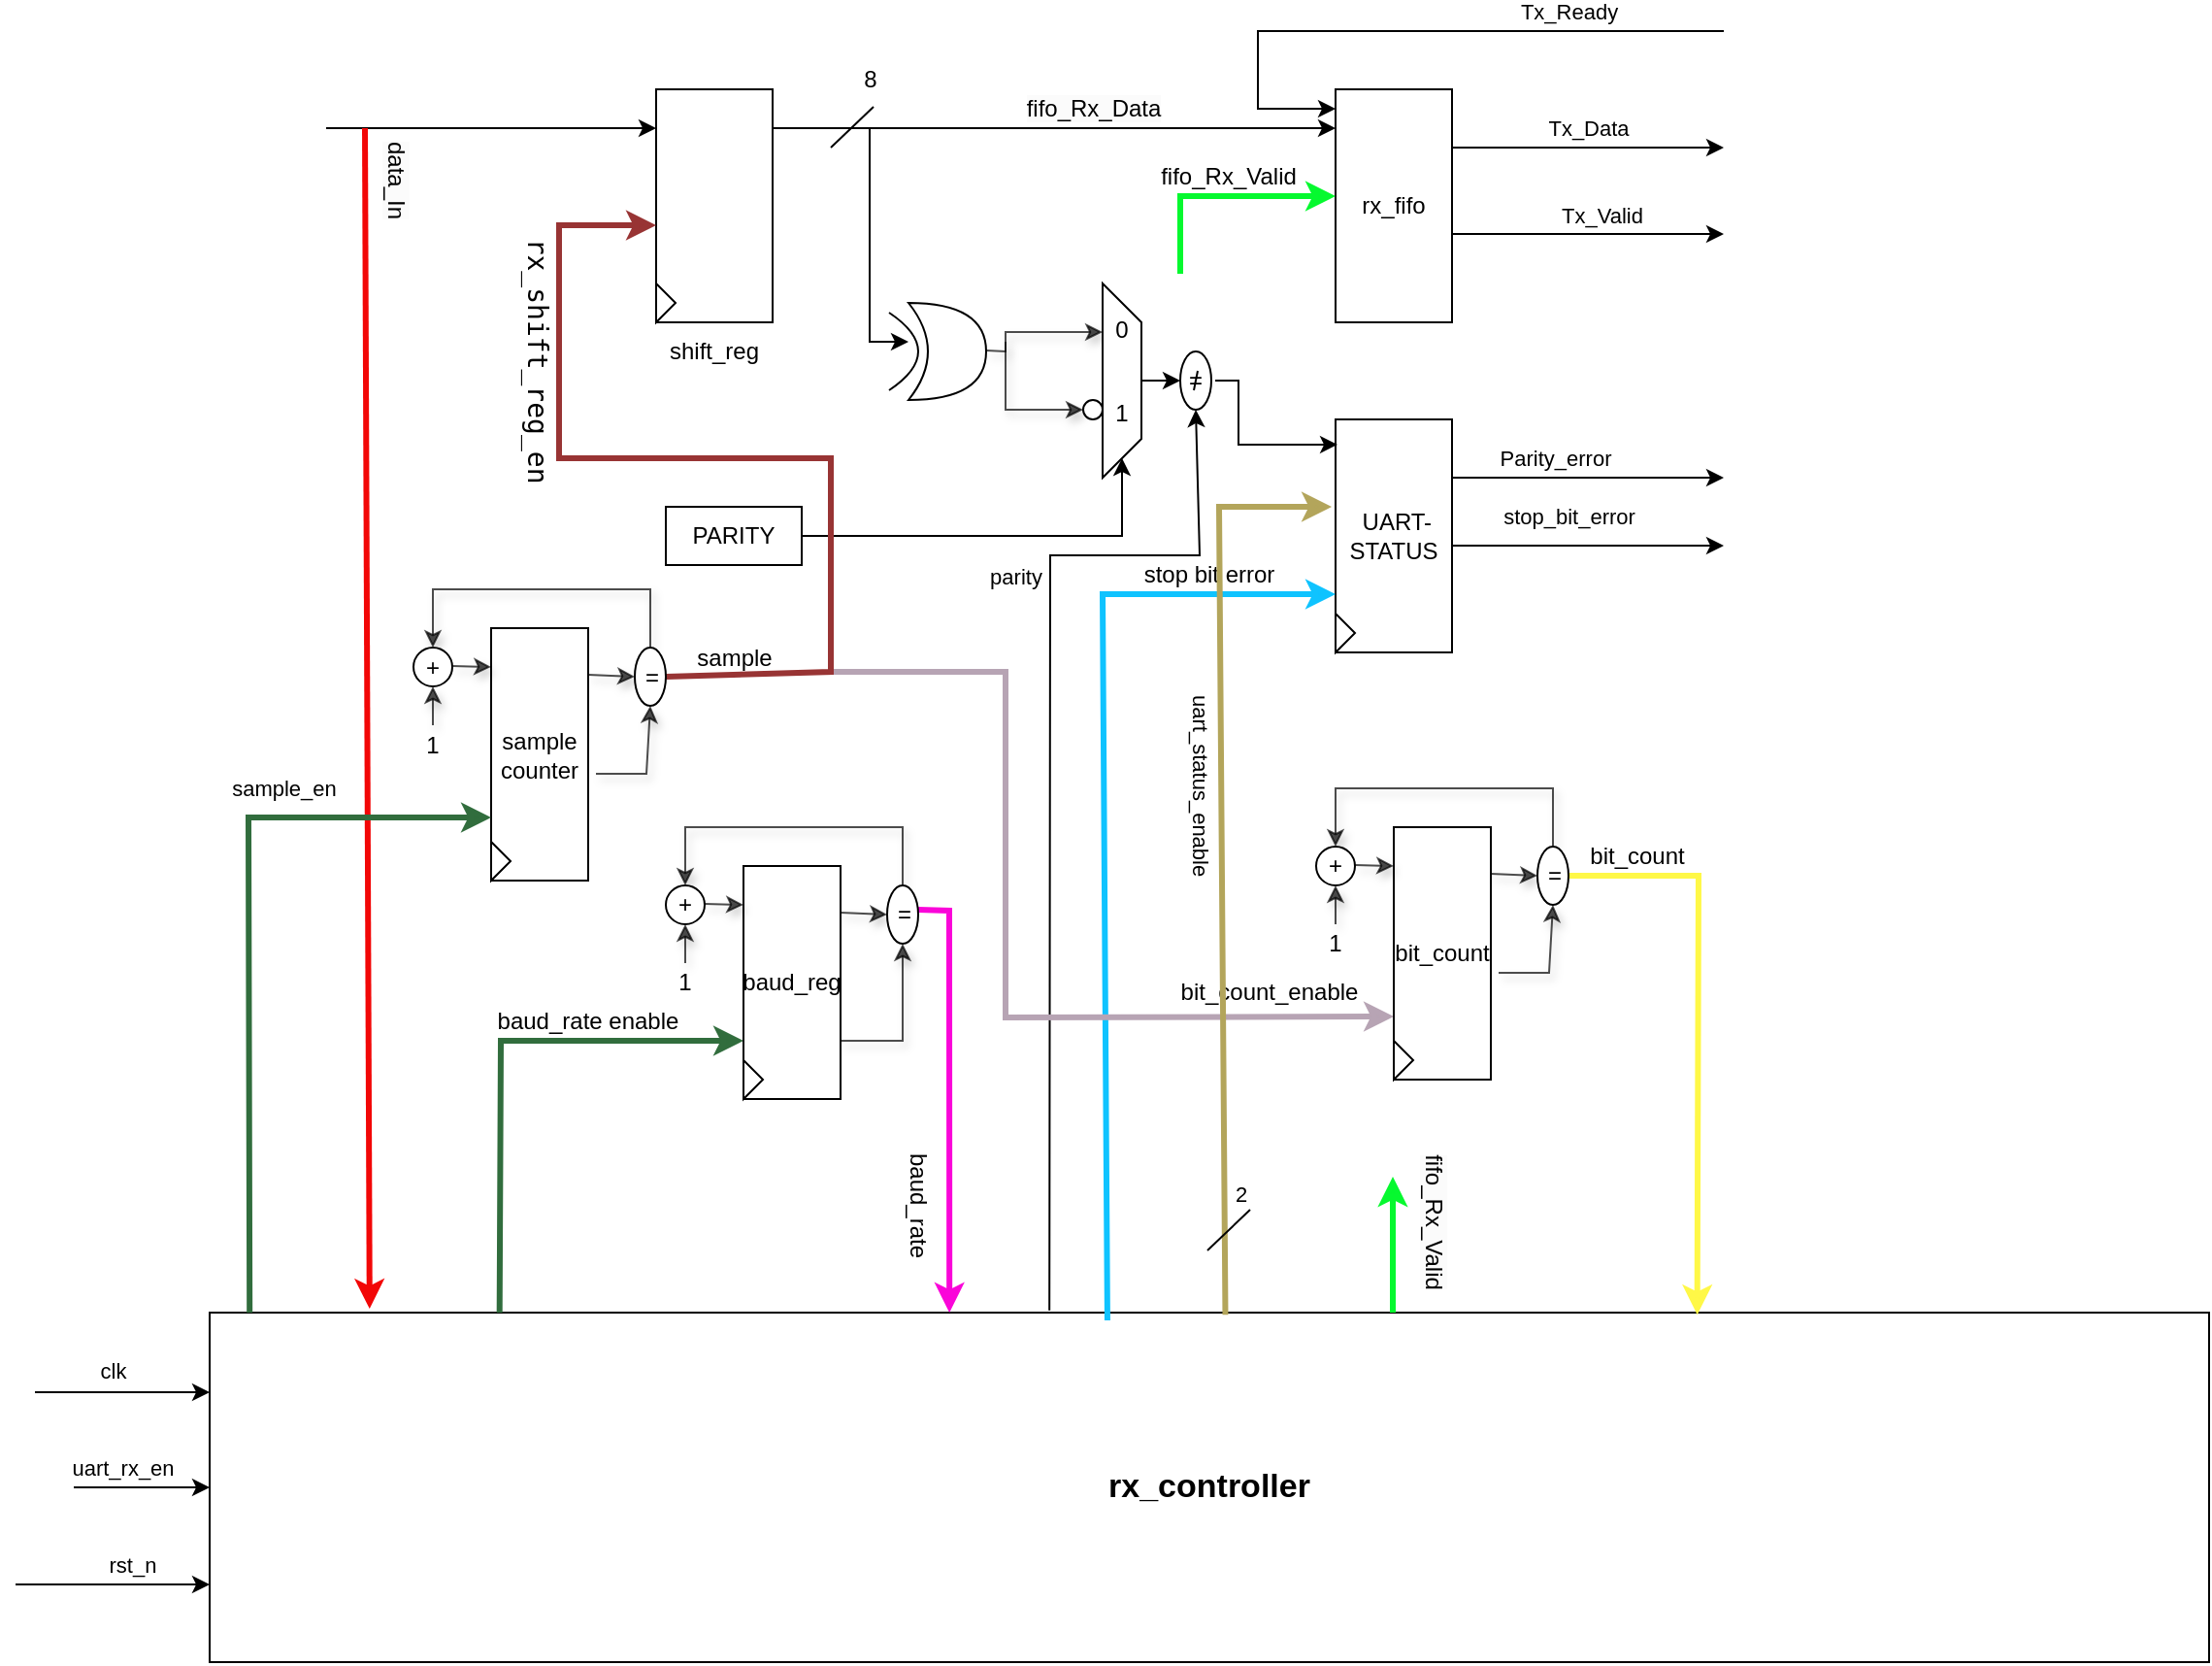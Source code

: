 <mxfile version="26.0.16" pages="2">
  <diagram name="Page-1" id="i-Jr3PjUj6tLASvhH4dH">
    <mxGraphModel dx="1720" dy="524" grid="1" gridSize="10" guides="1" tooltips="1" connect="1" arrows="1" fold="1" page="1" pageScale="1" pageWidth="850" pageHeight="1100" math="0" shadow="0">
      <root>
        <mxCell id="0" />
        <mxCell id="1" parent="0" />
        <mxCell id="fUXaf3c8tL8dAXFwkJp--23" value="" style="endArrow=none;html=1;rounded=0;entryX=0.567;entryY=0.967;entryDx=0;entryDy=0;entryPerimeter=0;" parent="1" target="fUXaf3c8tL8dAXFwkJp--24" edge="1">
          <mxGeometry width="50" height="50" relative="1" as="geometry">
            <mxPoint x="380" y="160" as="sourcePoint" />
            <mxPoint x="410" y="130" as="targetPoint" />
          </mxGeometry>
        </mxCell>
        <mxCell id="fUXaf3c8tL8dAXFwkJp--24" value="8" style="text;html=1;align=center;verticalAlign=middle;resizable=0;points=[];autosize=1;strokeColor=none;fillColor=none;container=0;" parent="1" vertex="1">
          <mxGeometry x="385" y="110" width="30" height="30" as="geometry" />
        </mxCell>
        <UserObject label="&lt;b&gt;&lt;font style=&quot;font-size: 17px;&quot;&gt;rx_controller&lt;/font&gt;&lt;/b&gt;" link="data:page/id,hqcacZaWT376cXRWCEjd" id="fUXaf3c8tL8dAXFwkJp--25">
          <mxCell style="rounded=0;whiteSpace=wrap;html=1;container=0;" parent="1" vertex="1">
            <mxGeometry x="60" y="760" width="1030" height="180" as="geometry" />
          </mxCell>
        </UserObject>
        <mxCell id="Ki-iK-O01lwPalJUnk5m-1" value="" style="rounded=0;whiteSpace=wrap;html=1;direction=south;container=0;" parent="1" vertex="1">
          <mxGeometry x="640" y="300" width="60" height="120" as="geometry" />
        </mxCell>
        <mxCell id="Ki-iK-O01lwPalJUnk5m-2" value=" UART-STATUS" style="text;align=center;verticalAlign=middle;rounded=0;whiteSpace=wrap;container=0;" parent="1" vertex="1">
          <mxGeometry x="640" y="345" width="60" height="30" as="geometry" />
        </mxCell>
        <mxCell id="Ki-iK-O01lwPalJUnk5m-5" value="" style="triangle;whiteSpace=wrap;html=1;container=0;" parent="1" vertex="1">
          <mxGeometry x="640" y="400" width="10" height="20" as="geometry" />
        </mxCell>
        <mxCell id="Ki-iK-O01lwPalJUnk5m-15" value="" style="endArrow=classic;html=1;rounded=0;strokeColor=light-dark(#fa05d9, #ededed);strokeWidth=3;entryX=0.37;entryY=0;entryDx=0;entryDy=0;entryPerimeter=0;exitX=1;exitY=0.25;exitDx=0;exitDy=0;" parent="1" source="fUXaf3c8tL8dAXFwkJp--37" target="fUXaf3c8tL8dAXFwkJp--25" edge="1">
          <mxGeometry width="50" height="50" relative="1" as="geometry">
            <mxPoint x="440" y="550" as="sourcePoint" />
            <mxPoint x="440" y="620" as="targetPoint" />
            <Array as="points">
              <mxPoint x="441" y="553" />
            </Array>
          </mxGeometry>
        </mxCell>
        <mxCell id="Ki-iK-O01lwPalJUnk5m-19" value="baud_rate" style="text;html=1;align=center;verticalAlign=middle;whiteSpace=wrap;rounded=0;rotation=90;container=0;" parent="1" vertex="1">
          <mxGeometry x="395" y="690" width="60" height="30" as="geometry" />
        </mxCell>
        <mxCell id="Ki-iK-O01lwPalJUnk5m-55" value="" style="endArrow=classic;html=1;rounded=0;" parent="1" edge="1">
          <mxGeometry width="50" height="50" relative="1" as="geometry">
            <mxPoint x="400" y="150" as="sourcePoint" />
            <mxPoint x="420" y="260" as="targetPoint" />
            <Array as="points">
              <mxPoint x="400" y="260" />
            </Array>
          </mxGeometry>
        </mxCell>
        <mxCell id="Ki-iK-O01lwPalJUnk5m-56" value="" style="endArrow=classic;html=1;rounded=0;" parent="1" edge="1">
          <mxGeometry width="50" height="50" relative="1" as="geometry">
            <mxPoint x="360" y="360" as="sourcePoint" />
            <mxPoint x="530" y="320" as="targetPoint" />
            <Array as="points">
              <mxPoint x="530" y="360" />
            </Array>
          </mxGeometry>
        </mxCell>
        <mxCell id="bs1XhUfaUdJF7QMj1rCU-5" value="parity" style="edgeLabel;html=1;align=center;verticalAlign=middle;resizable=0;points=[];container=0;" parent="Ki-iK-O01lwPalJUnk5m-56" vertex="1" connectable="0">
          <mxGeometry x="-0.699" relative="1" as="geometry">
            <mxPoint x="-62" as="offset" />
          </mxGeometry>
        </mxCell>
        <mxCell id="Ki-iK-O01lwPalJUnk5m-57" value="" style="ellipse;whiteSpace=wrap;html=1;container=0;" parent="1" vertex="1">
          <mxGeometry x="560" y="265" width="16" height="30" as="geometry" />
        </mxCell>
        <mxCell id="Ki-iK-O01lwPalJUnk5m-60" value="" style="edgeStyle=orthogonalEdgeStyle;rounded=0;orthogonalLoop=1;jettySize=auto;html=1;entryX=0.108;entryY=0.983;entryDx=0;entryDy=0;entryPerimeter=0;" parent="1" source="Ki-iK-O01lwPalJUnk5m-58" target="Ki-iK-O01lwPalJUnk5m-1" edge="1">
          <mxGeometry relative="1" as="geometry">
            <Array as="points">
              <mxPoint x="590" y="280" />
              <mxPoint x="590" y="313" />
            </Array>
          </mxGeometry>
        </mxCell>
        <mxCell id="Ki-iK-O01lwPalJUnk5m-58" value="=" style="text;html=1;align=center;verticalAlign=middle;whiteSpace=wrap;rounded=0;container=0;" parent="1" vertex="1">
          <mxGeometry x="558" y="270" width="20" height="20" as="geometry" />
        </mxCell>
        <mxCell id="Ki-iK-O01lwPalJUnk5m-59" value="" style="endArrow=classic;html=1;rounded=0;" parent="1" edge="1">
          <mxGeometry width="50" height="50" relative="1" as="geometry">
            <mxPoint x="540" y="280" as="sourcePoint" />
            <mxPoint x="560" y="280" as="targetPoint" />
          </mxGeometry>
        </mxCell>
        <mxCell id="Ki-iK-O01lwPalJUnk5m-63" value="" style="endArrow=classic;html=1;rounded=0;entryX=0.5;entryY=1;entryDx=0;entryDy=0;exitX=0.42;exitY=-0.006;exitDx=0;exitDy=0;exitPerimeter=0;" parent="1" source="fUXaf3c8tL8dAXFwkJp--25" target="Ki-iK-O01lwPalJUnk5m-57" edge="1">
          <mxGeometry width="50" height="50" relative="1" as="geometry">
            <mxPoint x="530" y="360" as="sourcePoint" />
            <mxPoint x="550" y="310" as="targetPoint" />
            <Array as="points">
              <mxPoint x="493" y="370" />
              <mxPoint x="570" y="370" />
            </Array>
          </mxGeometry>
        </mxCell>
        <mxCell id="9NU3JOYnfdoBCGCPCBDB-3" value="parity" style="edgeLabel;html=1;align=center;verticalAlign=middle;resizable=0;points=[];container=0;" parent="Ki-iK-O01lwPalJUnk5m-63" vertex="1" connectable="0">
          <mxGeometry x="0.219" y="1" relative="1" as="geometry">
            <mxPoint x="-17" y="-49" as="offset" />
          </mxGeometry>
        </mxCell>
        <mxCell id="Ki-iK-O01lwPalJUnk5m-64" value="" style="endArrow=none;html=1;rounded=0;" parent="1" edge="1">
          <mxGeometry width="50" height="50" relative="1" as="geometry">
            <mxPoint x="567" y="285" as="sourcePoint" />
            <mxPoint x="569" y="275" as="targetPoint" />
          </mxGeometry>
        </mxCell>
        <mxCell id="Ki-iK-O01lwPalJUnk5m-75" value="" style="endArrow=classic;html=1;rounded=0;strokeColor=light-dark(#06f92f, #ededed);strokeWidth=3;" parent="1" edge="1">
          <mxGeometry width="50" height="50" relative="1" as="geometry">
            <mxPoint x="669.5" y="760" as="sourcePoint" />
            <mxPoint x="669.5" y="690" as="targetPoint" />
          </mxGeometry>
        </mxCell>
        <mxCell id="9NU3JOYnfdoBCGCPCBDB-2" value="&lt;span style=&quot;font-size: 12px; text-wrap-mode: wrap; background-color: rgb(251, 251, 251);&quot;&gt;fifo_Rx_Valid&lt;/span&gt;" style="edgeLabel;html=1;align=center;verticalAlign=middle;resizable=0;points=[];rotation=90;container=0;" parent="Ki-iK-O01lwPalJUnk5m-75" vertex="1" connectable="0">
          <mxGeometry x="0.143" y="-5" relative="1" as="geometry">
            <mxPoint x="16" y="-7" as="offset" />
          </mxGeometry>
        </mxCell>
        <mxCell id="Ki-iK-O01lwPalJUnk5m-76" value="" style="endArrow=classic;html=1;rounded=0;strokeColor=light-dark(#0fc3ff, #ededed);strokeWidth=3;entryX=0.75;entryY=1;entryDx=0;entryDy=0;exitX=0.449;exitY=0.022;exitDx=0;exitDy=0;exitPerimeter=0;" parent="1" source="fUXaf3c8tL8dAXFwkJp--25" target="Ki-iK-O01lwPalJUnk5m-1" edge="1">
          <mxGeometry width="50" height="50" relative="1" as="geometry">
            <mxPoint x="520" y="440" as="sourcePoint" />
            <mxPoint x="480" y="630" as="targetPoint" />
            <Array as="points">
              <mxPoint x="520" y="390" />
            </Array>
          </mxGeometry>
        </mxCell>
        <mxCell id="Ki-iK-O01lwPalJUnk5m-77" value="stop bit error" style="text;html=1;align=center;verticalAlign=middle;whiteSpace=wrap;rounded=0;container=0;" parent="1" vertex="1">
          <mxGeometry x="540" y="365" width="70" height="30" as="geometry" />
        </mxCell>
        <mxCell id="Ki-iK-O01lwPalJUnk5m-79" value="" style="endArrow=classic;html=1;rounded=0;strokeColor=light-dark(#FFF847,#EDEDED);strokeWidth=3;exitX=0.583;exitY=-0.05;exitDx=0;exitDy=0;exitPerimeter=0;entryX=0.744;entryY=0.006;entryDx=0;entryDy=0;entryPerimeter=0;" parent="1" target="fUXaf3c8tL8dAXFwkJp--25" edge="1">
          <mxGeometry width="50" height="50" relative="1" as="geometry">
            <mxPoint x="760" y="535" as="sourcePoint" />
            <mxPoint x="827" y="605" as="targetPoint" />
            <Array as="points">
              <mxPoint x="827" y="535" />
            </Array>
          </mxGeometry>
        </mxCell>
        <mxCell id="Ki-iK-O01lwPalJUnk5m-81" value="bit_count" style="text;html=1;align=center;verticalAlign=middle;resizable=0;points=[];autosize=1;strokeColor=none;fillColor=none;container=0;" parent="1" vertex="1">
          <mxGeometry x="760" y="510" width="70" height="30" as="geometry" />
        </mxCell>
        <mxCell id="Ki-iK-O01lwPalJUnk5m-85" value="" style="endArrow=classic;html=1;rounded=0;strokeColor=light-dark(#B7A4B4,#EDEDED);strokeWidth=3;entryX=0.75;entryY=1;entryDx=0;entryDy=0;" parent="1" target="fUXaf3c8tL8dAXFwkJp--46" edge="1">
          <mxGeometry width="50" height="50" relative="1" as="geometry">
            <mxPoint x="380" y="430" as="sourcePoint" />
            <mxPoint x="610" y="585" as="targetPoint" />
            <Array as="points">
              <mxPoint x="470" y="430" />
              <mxPoint x="470" y="608" />
            </Array>
          </mxGeometry>
        </mxCell>
        <mxCell id="Ki-iK-O01lwPalJUnk5m-90" value="bit_count_enable" style="text;html=1;align=center;verticalAlign=middle;whiteSpace=wrap;rounded=0;container=0;" parent="1" vertex="1">
          <mxGeometry x="576" y="580" width="60" height="30" as="geometry" />
        </mxCell>
        <mxCell id="Ki-iK-O01lwPalJUnk5m-95" value="baud_rate enable" style="text;html=1;align=center;verticalAlign=middle;whiteSpace=wrap;rounded=0;container=0;" parent="1" vertex="1">
          <mxGeometry x="200" y="600" width="110" height="20" as="geometry" />
        </mxCell>
        <mxCell id="XD9MO1sM5KXUhL5Tx8Wz-1" value="" style="endArrow=classic;html=1;rounded=0;entryX=0;entryY=0.5;entryDx=0;entryDy=0;" parent="1" target="fUXaf3c8tL8dAXFwkJp--25" edge="1">
          <mxGeometry width="50" height="50" relative="1" as="geometry">
            <mxPoint x="-10" y="850" as="sourcePoint" />
            <mxPoint x="60" y="790" as="targetPoint" />
          </mxGeometry>
        </mxCell>
        <mxCell id="XD9MO1sM5KXUhL5Tx8Wz-2" value="uart_rx_en" style="edgeLabel;html=1;align=center;verticalAlign=middle;resizable=0;points=[];container=0;" parent="XD9MO1sM5KXUhL5Tx8Wz-1" vertex="1" connectable="0">
          <mxGeometry x="-0.067" y="-2" relative="1" as="geometry">
            <mxPoint x="-8" y="-12" as="offset" />
          </mxGeometry>
        </mxCell>
        <mxCell id="vYeH1huUzE66C1ftF_dd-1" value="" style="endArrow=classic;html=1;rounded=0;entryX=0.375;entryY=1.033;entryDx=0;entryDy=0;entryPerimeter=0;strokeColor=light-dark(#b3a55b, #ededed);strokeWidth=3;exitX=0.508;exitY=0.006;exitDx=0;exitDy=0;exitPerimeter=0;" parent="1" source="fUXaf3c8tL8dAXFwkJp--25" target="Ki-iK-O01lwPalJUnk5m-1" edge="1">
          <mxGeometry width="50" height="50" relative="1" as="geometry">
            <mxPoint x="590" y="750" as="sourcePoint" />
            <mxPoint x="450" y="560" as="targetPoint" />
            <Array as="points">
              <mxPoint x="580" y="345" />
            </Array>
          </mxGeometry>
        </mxCell>
        <mxCell id="vYeH1huUzE66C1ftF_dd-2" value="uart_status_enable" style="edgeLabel;html=1;align=center;verticalAlign=middle;resizable=0;points=[];rotation=90;container=0;" parent="vYeH1huUzE66C1ftF_dd-1" vertex="1" connectable="0">
          <mxGeometry x="0.068" relative="1" as="geometry">
            <mxPoint x="-11" y="-20" as="offset" />
          </mxGeometry>
        </mxCell>
        <mxCell id="Ki-iK-O01lwPalJUnk5m-94" value="" style="endArrow=classic;html=1;rounded=0;strokeColor=light-dark(#316d3d, #ededed);strokeWidth=3;entryX=0.75;entryY=1;entryDx=0;entryDy=0;exitX=0.145;exitY=0;exitDx=0;exitDy=0;exitPerimeter=0;" parent="1" source="fUXaf3c8tL8dAXFwkJp--25" target="fUXaf3c8tL8dAXFwkJp--32" edge="1">
          <mxGeometry width="50" height="50" relative="1" as="geometry">
            <mxPoint x="250" y="620" as="sourcePoint" />
            <mxPoint x="330" y="620" as="targetPoint" />
            <Array as="points">
              <mxPoint x="210" y="620" />
            </Array>
          </mxGeometry>
        </mxCell>
        <mxCell id="9NU3JOYnfdoBCGCPCBDB-1" value="PARITY" style="rounded=0;whiteSpace=wrap;html=1;container=0;" parent="1" vertex="1">
          <mxGeometry x="295" y="345" width="70" height="30" as="geometry" />
        </mxCell>
        <mxCell id="9NU3JOYnfdoBCGCPCBDB-4" value="" style="endArrow=classic;html=1;rounded=0;" parent="1" edge="1">
          <mxGeometry width="50" height="50" relative="1" as="geometry">
            <mxPoint x="700" y="204.5" as="sourcePoint" />
            <mxPoint x="840" y="204.5" as="targetPoint" />
          </mxGeometry>
        </mxCell>
        <mxCell id="9NU3JOYnfdoBCGCPCBDB-5" value="Tx_Valid" style="edgeLabel;html=1;align=center;verticalAlign=middle;resizable=0;points=[];container=0;" parent="9NU3JOYnfdoBCGCPCBDB-4" vertex="1" connectable="0">
          <mxGeometry x="0.1" y="1" relative="1" as="geometry">
            <mxPoint y="-9" as="offset" />
          </mxGeometry>
        </mxCell>
        <mxCell id="9NU3JOYnfdoBCGCPCBDB-6" value="" style="endArrow=classic;html=1;rounded=0;exitX=0.25;exitY=0;exitDx=0;exitDy=0;" parent="1" source="fUXaf3c8tL8dAXFwkJp--18" edge="1">
          <mxGeometry width="50" height="50" relative="1" as="geometry">
            <mxPoint x="720" y="170" as="sourcePoint" />
            <mxPoint x="840" y="160" as="targetPoint" />
          </mxGeometry>
        </mxCell>
        <mxCell id="9NU3JOYnfdoBCGCPCBDB-7" value="Tx_Data" style="edgeLabel;html=1;align=center;verticalAlign=middle;resizable=0;points=[];container=0;" parent="9NU3JOYnfdoBCGCPCBDB-6" vertex="1" connectable="0">
          <mxGeometry x="-0.014" y="1" relative="1" as="geometry">
            <mxPoint x="1" y="-9" as="offset" />
          </mxGeometry>
        </mxCell>
        <mxCell id="9NU3JOYnfdoBCGCPCBDB-12" value="" style="endArrow=classic;html=1;rounded=0;entryX=0.021;entryY=-0.05;entryDx=0;entryDy=0;entryPerimeter=0;" parent="1" edge="1">
          <mxGeometry width="50" height="50" relative="1" as="geometry">
            <mxPoint x="-30" y="801" as="sourcePoint" />
            <mxPoint x="60.0" y="801" as="targetPoint" />
          </mxGeometry>
        </mxCell>
        <mxCell id="4JYBzS8MlPFjThcRtH35-1" value="clk" style="edgeLabel;html=1;align=center;verticalAlign=middle;resizable=0;points=[];container=0;" parent="9NU3JOYnfdoBCGCPCBDB-12" vertex="1" connectable="0">
          <mxGeometry x="0.089" y="2" relative="1" as="geometry">
            <mxPoint x="-9" y="-9" as="offset" />
          </mxGeometry>
        </mxCell>
        <mxCell id="4JYBzS8MlPFjThcRtH35-2" value="" style="endArrow=classic;html=1;rounded=0;" parent="1" edge="1">
          <mxGeometry width="50" height="50" relative="1" as="geometry">
            <mxPoint x="-40" y="900" as="sourcePoint" />
            <mxPoint x="60" y="900" as="targetPoint" />
          </mxGeometry>
        </mxCell>
        <mxCell id="4JYBzS8MlPFjThcRtH35-3" value="rst_n" style="edgeLabel;html=1;align=center;verticalAlign=middle;resizable=0;points=[];container=0;" parent="4JYBzS8MlPFjThcRtH35-2" vertex="1" connectable="0">
          <mxGeometry x="-0.46" y="3" relative="1" as="geometry">
            <mxPoint x="33" y="-7" as="offset" />
          </mxGeometry>
        </mxCell>
        <mxCell id="4JYBzS8MlPFjThcRtH35-4" value="" style="endArrow=classic;html=1;rounded=0;exitX=0.25;exitY=0;exitDx=0;exitDy=0;" parent="1" source="Ki-iK-O01lwPalJUnk5m-1" edge="1">
          <mxGeometry width="50" height="50" relative="1" as="geometry">
            <mxPoint x="770" y="320" as="sourcePoint" />
            <mxPoint x="840" y="330" as="targetPoint" />
          </mxGeometry>
        </mxCell>
        <mxCell id="4JYBzS8MlPFjThcRtH35-6" value="Parity_error" style="edgeLabel;html=1;align=center;verticalAlign=middle;resizable=0;points=[];container=0;" parent="4JYBzS8MlPFjThcRtH35-4" vertex="1" connectable="0">
          <mxGeometry x="-0.286" y="4" relative="1" as="geometry">
            <mxPoint x="3" y="-6" as="offset" />
          </mxGeometry>
        </mxCell>
        <mxCell id="4JYBzS8MlPFjThcRtH35-5" value="" style="endArrow=classic;html=1;rounded=0;exitX=0.25;exitY=0;exitDx=0;exitDy=0;" parent="1" edge="1">
          <mxGeometry width="50" height="50" relative="1" as="geometry">
            <mxPoint x="700" y="365" as="sourcePoint" />
            <mxPoint x="840" y="365" as="targetPoint" />
          </mxGeometry>
        </mxCell>
        <mxCell id="4JYBzS8MlPFjThcRtH35-7" value="stop_bit_error" style="edgeLabel;html=1;align=center;verticalAlign=middle;resizable=0;points=[];container=0;" parent="4JYBzS8MlPFjThcRtH35-5" vertex="1" connectable="0">
          <mxGeometry x="-0.243" y="4" relative="1" as="geometry">
            <mxPoint x="7" y="-11" as="offset" />
          </mxGeometry>
        </mxCell>
        <mxCell id="ezS9RSzxf8ny4oIwRt-g-1" value="" style="endArrow=none;html=1;rounded=0;entryX=0.567;entryY=0.967;entryDx=0;entryDy=0;entryPerimeter=0;" parent="1" edge="1">
          <mxGeometry width="50" height="50" relative="1" as="geometry">
            <mxPoint x="574" y="728" as="sourcePoint" />
            <mxPoint x="596" y="707" as="targetPoint" />
          </mxGeometry>
        </mxCell>
        <mxCell id="ezS9RSzxf8ny4oIwRt-g-2" value="2" style="edgeLabel;html=1;align=center;verticalAlign=middle;resizable=0;points=[];container=0;" parent="ezS9RSzxf8ny4oIwRt-g-1" vertex="1" connectable="0">
          <mxGeometry x="0.626" y="1" relative="1" as="geometry">
            <mxPoint y="-12" as="offset" />
          </mxGeometry>
        </mxCell>
        <mxCell id="fUXaf3c8tL8dAXFwkJp--13" value="shift_reg" style="text;html=1;align=center;verticalAlign=middle;whiteSpace=wrap;rounded=0;container=0;" parent="1" vertex="1">
          <mxGeometry x="290" y="250" width="60" height="30" as="geometry" />
        </mxCell>
        <mxCell id="fUXaf3c8tL8dAXFwkJp--2" value="" style="rounded=0;whiteSpace=wrap;html=1;direction=south;container=0;" parent="1" vertex="1">
          <mxGeometry x="290" y="130" width="60" height="120" as="geometry" />
        </mxCell>
        <mxCell id="fUXaf3c8tL8dAXFwkJp--3" value="" style="endArrow=classic;html=1;rounded=0;" parent="1" edge="1">
          <mxGeometry width="50" height="50" relative="1" as="geometry">
            <mxPoint x="120" y="150" as="sourcePoint" />
            <mxPoint x="290" y="150" as="targetPoint" />
          </mxGeometry>
        </mxCell>
        <mxCell id="fUXaf3c8tL8dAXFwkJp--26" value="" style="endArrow=classic;html=1;rounded=0;strokeColor=light-dark(#f20707, #ededed);strokeWidth=3;entryX=0.08;entryY=-0.011;entryDx=0;entryDy=0;entryPerimeter=0;" parent="1" target="fUXaf3c8tL8dAXFwkJp--25" edge="1">
          <mxGeometry width="50" height="50" relative="1" as="geometry">
            <mxPoint x="140" y="150" as="sourcePoint" />
            <mxPoint x="140" y="220" as="targetPoint" />
          </mxGeometry>
        </mxCell>
        <mxCell id="fUXaf3c8tL8dAXFwkJp--29" value="&lt;span style=&quot;color: rgb(0, 0, 0); font-family: Helvetica; font-size: 12px; font-style: normal; font-variant-ligatures: normal; font-variant-caps: normal; font-weight: 400; letter-spacing: normal; orphans: 2; text-align: center; text-indent: 0px; text-transform: none; widows: 2; word-spacing: 0px; -webkit-text-stroke-width: 0px; white-space: nowrap; background-color: rgb(251, 251, 251); text-decoration-thickness: initial; text-decoration-style: initial; text-decoration-color: initial; display: inline !important; float: none;&quot;&gt;data_In&lt;/span&gt;" style="text;whiteSpace=wrap;html=1;rotation=90;container=0;" parent="1" vertex="1">
          <mxGeometry x="135" y="160" width="40" height="30" as="geometry" />
        </mxCell>
        <mxCell id="Ki-iK-O01lwPalJUnk5m-7" value="" style="triangle;whiteSpace=wrap;html=1;container=0;" parent="1" vertex="1">
          <mxGeometry x="290" y="230" width="10" height="20" as="geometry" />
        </mxCell>
        <mxCell id="Ki-iK-O01lwPalJUnk5m-100" value="" style="endArrow=classic;html=1;rounded=0;strokeColor=light-dark(#983434, #ededed);strokeWidth=3;exitX=1;exitY=0.5;exitDx=0;exitDy=0;" parent="1" source="S0rmG3F3ooWsM7sMJUz2-13" edge="1">
          <mxGeometry width="50" height="50" relative="1" as="geometry">
            <mxPoint x="210" y="200" as="sourcePoint" />
            <mxPoint x="290" y="200" as="targetPoint" />
            <Array as="points">
              <mxPoint x="380" y="430" />
              <mxPoint x="380" y="320" />
              <mxPoint x="240" y="320" />
              <mxPoint x="240" y="200" />
            </Array>
          </mxGeometry>
        </mxCell>
        <mxCell id="daDGux0d0mD3_R8pfQR6-1" value="&lt;span style=&quot;font-family: &amp;quot;Droid Sans Mono&amp;quot;, &amp;quot;monospace&amp;quot;, monospace; font-size: 14px; white-space-collapse: preserve;&quot;&gt;rx_shift_reg_en&lt;/span&gt;" style="edgeLabel;html=1;align=center;verticalAlign=middle;resizable=0;points=[];fontColor=#000000;labelBackgroundColor=none;rotation=90;container=0;" parent="Ki-iK-O01lwPalJUnk5m-100" vertex="1" connectable="0">
          <mxGeometry x="0.889" y="1" relative="1" as="geometry">
            <mxPoint x="-33" y="70" as="offset" />
          </mxGeometry>
        </mxCell>
        <mxCell id="fUXaf3c8tL8dAXFwkJp--17" value="&lt;span style=&quot;color: rgba(0, 0, 0, 0); font-family: monospace; font-size: 0px; text-align: start; text-wrap-mode: nowrap;&quot;&gt;%3CmxGraphModel%3E%3Croot%3E%3CmxCell%20id%3D%220%22%2F%3E%3CmxCell%20id%3D%221%22%20parent%3D%220%22%2F%3E%3CmxCell%20id%3D%222%22%20value%3D%22Data%20register%22%20style%3D%22text%3Bhtml%3D1%3Balign%3Dcenter%3BverticalAlign%3Dmiddle%3BwhiteSpace%3Dwrap%3Brounded%3D0%3B%22%20vertex%3D%221%22%20parent%3D%221%22%3E%3CmxGeometry%20x%3D%22275%22%20y%3D%22200%22%20width%3D%2260%22%20height%3D%2230%22%20as%3D%22geometry%22%2F%3E%3C%2FmxCell%3E%3C%2Froot%3E%3C%2FmxGraphModel%3E&lt;/span&gt;&lt;span style=&quot;color: rgba(0, 0, 0, 0); font-family: monospace; font-size: 0px; text-align: start; text-wrap-mode: nowrap;&quot;&gt;%3CmxGraphModel%3E%3Croot%3E%3CmxCell%20id%3D%220%22%2F%3E%3CmxCell%20id%3D%221%22%20parent%3D%220%22%2F%3E%3CmxCell%20id%3D%222%22%20value%3D%22Data%20register%22%20style%3D%22text%3Bhtml%3D1%3Balign%3Dcenter%3BverticalAlign%3Dmiddle%3BwhiteSpace%3Dwrap%3Brounded%3D0%3B%22%20vertex%3D%221%22%20parent%3D%221%22%3E%3CmxGeometry%20x%3D%22275%22%20y%3D%22200%22%20width%3D%2260%22%20height%3D%2230%22%20as%3D%22geometry%22%2F%3E%3C%2FmxCell%3E%3C%2Froot%3E%3C%2FmxGraphModel%3E&lt;/span&gt;" style="text;html=1;align=center;verticalAlign=middle;whiteSpace=wrap;rounded=0;container=0;" parent="1" vertex="1">
          <mxGeometry x="640" y="250" width="60" height="30" as="geometry" />
        </mxCell>
        <mxCell id="fUXaf3c8tL8dAXFwkJp--18" value="rx_fifo" style="rounded=0;whiteSpace=wrap;html=1;direction=south;container=0;" parent="1" vertex="1">
          <mxGeometry x="640" y="130" width="60" height="120" as="geometry" />
        </mxCell>
        <mxCell id="fUXaf3c8tL8dAXFwkJp--19" value="" style="endArrow=classic;html=1;rounded=0;exitX=0.167;exitY=0;exitDx=0;exitDy=0;exitPerimeter=0;" parent="1" source="fUXaf3c8tL8dAXFwkJp--2" edge="1">
          <mxGeometry width="50" height="50" relative="1" as="geometry">
            <mxPoint x="470" y="150" as="sourcePoint" />
            <mxPoint x="640" y="150" as="targetPoint" />
            <Array as="points">
              <mxPoint x="520" y="150" />
            </Array>
          </mxGeometry>
        </mxCell>
        <mxCell id="9NU3JOYnfdoBCGCPCBDB-8" value="&lt;span style=&quot;font-size: 12px; text-wrap-mode: wrap; background-color: rgb(251, 251, 251);&quot;&gt;fifo_Rx_Data&lt;/span&gt;" style="edgeLabel;html=1;align=center;verticalAlign=middle;resizable=0;points=[];container=0;" parent="fUXaf3c8tL8dAXFwkJp--19" vertex="1" connectable="0">
          <mxGeometry x="0.083" y="3" relative="1" as="geometry">
            <mxPoint x="8" y="-7" as="offset" />
          </mxGeometry>
        </mxCell>
        <mxCell id="Ki-iK-O01lwPalJUnk5m-72" value="" style="endArrow=classic;html=1;rounded=0;strokeColor=light-dark(#06f92f, #ededed);strokeWidth=3;" parent="1" edge="1">
          <mxGeometry width="50" height="50" relative="1" as="geometry">
            <mxPoint x="560" y="225" as="sourcePoint" />
            <mxPoint x="640" y="185" as="targetPoint" />
            <Array as="points">
              <mxPoint x="560" y="185" />
            </Array>
          </mxGeometry>
        </mxCell>
        <mxCell id="Ki-iK-O01lwPalJUnk5m-73" value="fifo_Rx_Valid" style="text;html=1;align=center;verticalAlign=middle;whiteSpace=wrap;rounded=0;container=0;" parent="1" vertex="1">
          <mxGeometry x="555" y="160" width="60" height="30" as="geometry" />
        </mxCell>
        <mxCell id="9NU3JOYnfdoBCGCPCBDB-9" value="" style="endArrow=classic;html=1;rounded=0;" parent="1" edge="1">
          <mxGeometry width="50" height="50" relative="1" as="geometry">
            <mxPoint x="840" y="100" as="sourcePoint" />
            <mxPoint x="640" y="140" as="targetPoint" />
            <Array as="points">
              <mxPoint x="600" y="100" />
              <mxPoint x="600" y="140" />
            </Array>
          </mxGeometry>
        </mxCell>
        <mxCell id="9NU3JOYnfdoBCGCPCBDB-10" value="Tx_Ready" style="edgeLabel;html=1;align=center;verticalAlign=middle;resizable=0;points=[];container=0;" parent="9NU3JOYnfdoBCGCPCBDB-9" vertex="1" connectable="0">
          <mxGeometry x="-0.606" y="-2" relative="1" as="geometry">
            <mxPoint x="-17" y="-8" as="offset" />
          </mxGeometry>
        </mxCell>
        <mxCell id="fUXaf3c8tL8dAXFwkJp--46" value="bit_count" style="rounded=0;whiteSpace=wrap;html=1;direction=south;container=0;" parent="1" vertex="1">
          <mxGeometry x="670" y="510" width="50" height="130" as="geometry" />
        </mxCell>
        <mxCell id="fUXaf3c8tL8dAXFwkJp--47" value="" style="triangle;whiteSpace=wrap;html=1;container=0;" parent="1" vertex="1">
          <mxGeometry x="670" y="620" width="10" height="20" as="geometry" />
        </mxCell>
        <mxCell id="fUXaf3c8tL8dAXFwkJp--52" value="" style="endArrow=classic;html=1;rounded=0;strokeWidth=1;startSize=6;opacity=70;jumpSize=1;strokeColor=default;shadow=1;exitX=0.5;exitY=0;exitDx=0;exitDy=0;" parent="1" source="fUXaf3c8tL8dAXFwkJp--50" target="fUXaf3c8tL8dAXFwkJp--53" edge="1">
          <mxGeometry width="50" height="50" relative="1" as="geometry">
            <mxPoint x="785" y="510" as="sourcePoint" />
            <mxPoint x="630" y="530" as="targetPoint" />
            <Array as="points">
              <mxPoint x="752" y="490" />
              <mxPoint x="640" y="490" />
            </Array>
          </mxGeometry>
        </mxCell>
        <mxCell id="fUXaf3c8tL8dAXFwkJp--53" value="" style="ellipse;whiteSpace=wrap;html=1;container=0;" parent="1" vertex="1">
          <mxGeometry x="630" y="520" width="20" height="20" as="geometry" />
        </mxCell>
        <mxCell id="fUXaf3c8tL8dAXFwkJp--54" value="+" style="text;html=1;align=center;verticalAlign=middle;whiteSpace=wrap;rounded=0;container=0;" parent="1" vertex="1">
          <mxGeometry x="635" y="522.5" width="10" height="15" as="geometry" />
        </mxCell>
        <mxCell id="fUXaf3c8tL8dAXFwkJp--55" value="" style="endArrow=classic;html=1;rounded=0;strokeWidth=1;startSize=6;opacity=70;jumpSize=1;strokeColor=default;shadow=1;entryX=0.5;entryY=1;entryDx=0;entryDy=0;" parent="1" target="fUXaf3c8tL8dAXFwkJp--53" edge="1">
          <mxGeometry width="50" height="50" relative="1" as="geometry">
            <mxPoint x="640" y="560" as="sourcePoint" />
            <mxPoint x="620" y="500" as="targetPoint" />
          </mxGeometry>
        </mxCell>
        <mxCell id="fUXaf3c8tL8dAXFwkJp--56" value="1" style="text;html=1;align=center;verticalAlign=middle;whiteSpace=wrap;rounded=0;container=0;" parent="1" vertex="1">
          <mxGeometry x="630" y="565" width="20" height="10" as="geometry" />
        </mxCell>
        <mxCell id="fUXaf3c8tL8dAXFwkJp--57" value="" style="endArrow=classic;html=1;rounded=0;strokeWidth=1;startSize=6;opacity=70;jumpSize=1;strokeColor=default;shadow=1;" parent="1" edge="1">
          <mxGeometry width="50" height="50" relative="1" as="geometry">
            <mxPoint x="650" y="529.5" as="sourcePoint" />
            <mxPoint x="670" y="530" as="targetPoint" />
          </mxGeometry>
        </mxCell>
        <mxCell id="fUXaf3c8tL8dAXFwkJp--58" value="" style="endArrow=classic;html=1;rounded=0;strokeWidth=1;startSize=6;opacity=70;jumpSize=1;strokeColor=default;shadow=1;entryX=0.5;entryY=1;entryDx=0;entryDy=0;exitX=0.577;exitY=-0.08;exitDx=0;exitDy=0;exitPerimeter=0;" parent="1" source="fUXaf3c8tL8dAXFwkJp--46" target="fUXaf3c8tL8dAXFwkJp--50" edge="1">
          <mxGeometry width="50" height="50" relative="1" as="geometry">
            <mxPoint x="730" y="580" as="sourcePoint" />
            <mxPoint x="590" y="585" as="targetPoint" />
            <Array as="points">
              <mxPoint x="750" y="585" />
            </Array>
          </mxGeometry>
        </mxCell>
        <mxCell id="fUXaf3c8tL8dAXFwkJp--49" value="" style="endArrow=classic;html=1;rounded=0;strokeWidth=1;startSize=6;opacity=70;jumpSize=1;strokeColor=default;shadow=1;entryX=0;entryY=0.5;entryDx=0;entryDy=0;" parent="1" target="fUXaf3c8tL8dAXFwkJp--50" edge="1">
          <mxGeometry width="50" height="50" relative="1" as="geometry">
            <mxPoint x="720" y="534" as="sourcePoint" />
            <mxPoint x="740" y="534" as="targetPoint" />
          </mxGeometry>
        </mxCell>
        <mxCell id="fUXaf3c8tL8dAXFwkJp--50" value="" style="ellipse;whiteSpace=wrap;html=1;container=0;" parent="1" vertex="1">
          <mxGeometry x="744" y="520" width="16" height="30" as="geometry" />
        </mxCell>
        <mxCell id="fUXaf3c8tL8dAXFwkJp--51" value="=" style="text;html=1;align=center;verticalAlign=middle;whiteSpace=wrap;rounded=0;container=0;" parent="1" vertex="1">
          <mxGeometry x="746" y="530" width="14" height="10" as="geometry" />
        </mxCell>
        <mxCell id="fUXaf3c8tL8dAXFwkJp--32" value="baud_reg" style="rounded=0;whiteSpace=wrap;html=1;direction=south;container=0;" parent="1" vertex="1">
          <mxGeometry x="335" y="530" width="50" height="120" as="geometry" />
        </mxCell>
        <mxCell id="fUXaf3c8tL8dAXFwkJp--33" value="" style="triangle;whiteSpace=wrap;html=1;container=0;" parent="1" vertex="1">
          <mxGeometry x="335" y="630" width="10" height="20" as="geometry" />
        </mxCell>
        <mxCell id="fUXaf3c8tL8dAXFwkJp--38" value="" style="endArrow=classic;html=1;rounded=0;strokeWidth=1;startSize=6;opacity=70;jumpSize=1;strokeColor=default;shadow=1;exitX=0.5;exitY=0;exitDx=0;exitDy=0;" parent="1" source="fUXaf3c8tL8dAXFwkJp--36" target="fUXaf3c8tL8dAXFwkJp--39" edge="1">
          <mxGeometry width="50" height="50" relative="1" as="geometry">
            <mxPoint x="450" y="530" as="sourcePoint" />
            <mxPoint x="295" y="550" as="targetPoint" />
            <Array as="points">
              <mxPoint x="417" y="510" />
              <mxPoint x="305" y="510" />
            </Array>
          </mxGeometry>
        </mxCell>
        <mxCell id="fUXaf3c8tL8dAXFwkJp--39" value="" style="ellipse;whiteSpace=wrap;html=1;container=0;" parent="1" vertex="1">
          <mxGeometry x="295" y="540" width="20" height="20" as="geometry" />
        </mxCell>
        <mxCell id="fUXaf3c8tL8dAXFwkJp--40" value="+" style="text;html=1;align=center;verticalAlign=middle;whiteSpace=wrap;rounded=0;container=0;" parent="1" vertex="1">
          <mxGeometry x="300" y="542.5" width="10" height="15" as="geometry" />
        </mxCell>
        <mxCell id="fUXaf3c8tL8dAXFwkJp--41" value="" style="endArrow=classic;html=1;rounded=0;strokeWidth=1;startSize=6;opacity=70;jumpSize=1;strokeColor=default;shadow=1;entryX=0.5;entryY=1;entryDx=0;entryDy=0;" parent="1" target="fUXaf3c8tL8dAXFwkJp--39" edge="1">
          <mxGeometry width="50" height="50" relative="1" as="geometry">
            <mxPoint x="305" y="580" as="sourcePoint" />
            <mxPoint x="285" y="520" as="targetPoint" />
          </mxGeometry>
        </mxCell>
        <mxCell id="fUXaf3c8tL8dAXFwkJp--42" value="1" style="text;html=1;align=center;verticalAlign=middle;whiteSpace=wrap;rounded=0;container=0;" parent="1" vertex="1">
          <mxGeometry x="295" y="585" width="20" height="10" as="geometry" />
        </mxCell>
        <mxCell id="fUXaf3c8tL8dAXFwkJp--43" value="" style="endArrow=classic;html=1;rounded=0;strokeWidth=1;startSize=6;opacity=70;jumpSize=1;strokeColor=default;shadow=1;" parent="1" edge="1">
          <mxGeometry width="50" height="50" relative="1" as="geometry">
            <mxPoint x="315" y="549.5" as="sourcePoint" />
            <mxPoint x="335" y="550" as="targetPoint" />
          </mxGeometry>
        </mxCell>
        <mxCell id="fUXaf3c8tL8dAXFwkJp--44" value="" style="endArrow=classic;html=1;rounded=0;strokeWidth=1;startSize=6;opacity=70;jumpSize=1;strokeColor=default;shadow=1;entryX=0.5;entryY=1;entryDx=0;entryDy=0;exitX=0.75;exitY=0;exitDx=0;exitDy=0;" parent="1" source="fUXaf3c8tL8dAXFwkJp--32" target="fUXaf3c8tL8dAXFwkJp--36" edge="1">
          <mxGeometry width="50" height="50" relative="1" as="geometry">
            <mxPoint x="395" y="600" as="sourcePoint" />
            <mxPoint x="255" y="605" as="targetPoint" />
            <Array as="points">
              <mxPoint x="417" y="620" />
            </Array>
          </mxGeometry>
        </mxCell>
        <mxCell id="fUXaf3c8tL8dAXFwkJp--35" value="" style="endArrow=classic;html=1;rounded=0;strokeWidth=1;startSize=6;opacity=70;jumpSize=1;strokeColor=default;shadow=1;entryX=0;entryY=0.5;entryDx=0;entryDy=0;" parent="1" target="fUXaf3c8tL8dAXFwkJp--36" edge="1">
          <mxGeometry width="50" height="50" relative="1" as="geometry">
            <mxPoint x="385" y="554" as="sourcePoint" />
            <mxPoint x="405" y="554" as="targetPoint" />
          </mxGeometry>
        </mxCell>
        <mxCell id="fUXaf3c8tL8dAXFwkJp--36" value="" style="ellipse;whiteSpace=wrap;html=1;container=0;" parent="1" vertex="1">
          <mxGeometry x="409" y="540" width="16" height="30" as="geometry" />
        </mxCell>
        <mxCell id="fUXaf3c8tL8dAXFwkJp--37" value="=" style="text;html=1;align=center;verticalAlign=middle;whiteSpace=wrap;rounded=0;container=0;" parent="1" vertex="1">
          <mxGeometry x="411" y="550" width="14" height="10" as="geometry" />
        </mxCell>
        <mxCell id="Ki-iK-O01lwPalJUnk5m-45" value="" style="shape=xor;whiteSpace=wrap;html=1;container=0;" parent="1" vertex="1">
          <mxGeometry x="420" y="240" width="40" height="50" as="geometry" />
        </mxCell>
        <mxCell id="Ki-iK-O01lwPalJUnk5m-46" value="" style="endArrow=none;html=1;rounded=0;curved=1;" parent="1" edge="1">
          <mxGeometry width="50" height="50" relative="1" as="geometry">
            <mxPoint x="410" y="285" as="sourcePoint" />
            <mxPoint x="410" y="245" as="targetPoint" />
            <Array as="points">
              <mxPoint x="440" y="265" />
            </Array>
          </mxGeometry>
        </mxCell>
        <mxCell id="Ki-iK-O01lwPalJUnk5m-47" value="" style="endArrow=classic;html=1;rounded=0;strokeWidth=1;startSize=6;opacity=70;jumpSize=1;strokeColor=default;shadow=1;entryX=0.25;entryY=1;entryDx=0;entryDy=0;" parent="1" target="Ki-iK-O01lwPalJUnk5m-51" edge="1">
          <mxGeometry width="50" height="50" relative="1" as="geometry">
            <mxPoint x="460" y="264.5" as="sourcePoint" />
            <mxPoint x="517" y="250" as="targetPoint" />
            <Array as="points">
              <mxPoint x="470" y="265" />
              <mxPoint x="470" y="255" />
            </Array>
          </mxGeometry>
        </mxCell>
        <mxCell id="Ki-iK-O01lwPalJUnk5m-48" value="" style="endArrow=classic;html=1;rounded=0;strokeWidth=1;startSize=6;opacity=70;jumpSize=1;strokeColor=default;shadow=1;entryX=0;entryY=0.5;entryDx=0;entryDy=0;" parent="1" target="Ki-iK-O01lwPalJUnk5m-54" edge="1">
          <mxGeometry width="50" height="50" relative="1" as="geometry">
            <mxPoint x="470" y="260" as="sourcePoint" />
            <mxPoint x="500" y="300" as="targetPoint" />
            <Array as="points">
              <mxPoint x="470" y="295" />
            </Array>
          </mxGeometry>
        </mxCell>
        <mxCell id="Ki-iK-O01lwPalJUnk5m-54" value="" style="ellipse;whiteSpace=wrap;html=1;aspect=fixed;container=0;" parent="1" vertex="1">
          <mxGeometry x="510" y="290" width="10" height="10" as="geometry" />
        </mxCell>
        <mxCell id="Ki-iK-O01lwPalJUnk5m-51" value="" style="shape=trapezoid;perimeter=trapezoidPerimeter;whiteSpace=wrap;html=1;fixedSize=1;direction=south;container=0;" parent="1" vertex="1">
          <mxGeometry x="520" y="230" width="20" height="100" as="geometry" />
        </mxCell>
        <mxCell id="Ki-iK-O01lwPalJUnk5m-53" value="0" style="text;html=1;align=center;verticalAlign=middle;whiteSpace=wrap;rounded=0;container=0;" parent="1" vertex="1">
          <mxGeometry x="525" y="240" width="10" height="28.571" as="geometry" />
        </mxCell>
        <mxCell id="Ki-iK-O01lwPalJUnk5m-52" value="1" style="text;html=1;align=center;verticalAlign=middle;whiteSpace=wrap;rounded=0;container=0;" parent="1" vertex="1">
          <mxGeometry x="520" y="290.001" width="20" height="14.286" as="geometry" />
        </mxCell>
        <mxCell id="S0rmG3F3ooWsM7sMJUz2-1" value="sample" style="text;html=1;align=center;verticalAlign=middle;resizable=0;points=[];autosize=1;strokeColor=none;fillColor=none;container=0;" vertex="1" parent="1">
          <mxGeometry x="300" y="407.5" width="60" height="30" as="geometry" />
        </mxCell>
        <mxCell id="S0rmG3F3ooWsM7sMJUz2-2" value="sample&lt;br&gt;counter" style="rounded=0;whiteSpace=wrap;html=1;direction=south;container=0;" vertex="1" parent="1">
          <mxGeometry x="205" y="407.5" width="50" height="130" as="geometry" />
        </mxCell>
        <mxCell id="S0rmG3F3ooWsM7sMJUz2-3" value="" style="triangle;whiteSpace=wrap;html=1;container=0;" vertex="1" parent="1">
          <mxGeometry x="205" y="517.5" width="10" height="20" as="geometry" />
        </mxCell>
        <mxCell id="S0rmG3F3ooWsM7sMJUz2-4" value="" style="endArrow=classic;html=1;rounded=0;strokeWidth=1;startSize=6;opacity=70;jumpSize=1;strokeColor=default;shadow=1;exitX=0.5;exitY=0;exitDx=0;exitDy=0;" edge="1" parent="1" source="S0rmG3F3ooWsM7sMJUz2-12" target="S0rmG3F3ooWsM7sMJUz2-5">
          <mxGeometry width="50" height="50" relative="1" as="geometry">
            <mxPoint x="320" y="407.5" as="sourcePoint" />
            <mxPoint x="165" y="427.5" as="targetPoint" />
            <Array as="points">
              <mxPoint x="287" y="387.5" />
              <mxPoint x="175" y="387.5" />
            </Array>
          </mxGeometry>
        </mxCell>
        <mxCell id="S0rmG3F3ooWsM7sMJUz2-5" value="" style="ellipse;whiteSpace=wrap;html=1;container=0;" vertex="1" parent="1">
          <mxGeometry x="165" y="417.5" width="20" height="20" as="geometry" />
        </mxCell>
        <mxCell id="S0rmG3F3ooWsM7sMJUz2-6" value="+" style="text;html=1;align=center;verticalAlign=middle;whiteSpace=wrap;rounded=0;container=0;" vertex="1" parent="1">
          <mxGeometry x="170" y="420" width="10" height="15" as="geometry" />
        </mxCell>
        <mxCell id="S0rmG3F3ooWsM7sMJUz2-7" value="" style="endArrow=classic;html=1;rounded=0;strokeWidth=1;startSize=6;opacity=70;jumpSize=1;strokeColor=default;shadow=1;entryX=0.5;entryY=1;entryDx=0;entryDy=0;" edge="1" parent="1" target="S0rmG3F3ooWsM7sMJUz2-5">
          <mxGeometry width="50" height="50" relative="1" as="geometry">
            <mxPoint x="175" y="457.5" as="sourcePoint" />
            <mxPoint x="155" y="397.5" as="targetPoint" />
          </mxGeometry>
        </mxCell>
        <mxCell id="S0rmG3F3ooWsM7sMJUz2-8" value="1" style="text;html=1;align=center;verticalAlign=middle;whiteSpace=wrap;rounded=0;container=0;" vertex="1" parent="1">
          <mxGeometry x="165" y="462.5" width="20" height="10" as="geometry" />
        </mxCell>
        <mxCell id="S0rmG3F3ooWsM7sMJUz2-9" value="" style="endArrow=classic;html=1;rounded=0;strokeWidth=1;startSize=6;opacity=70;jumpSize=1;strokeColor=default;shadow=1;" edge="1" parent="1">
          <mxGeometry width="50" height="50" relative="1" as="geometry">
            <mxPoint x="185" y="427" as="sourcePoint" />
            <mxPoint x="205" y="427.5" as="targetPoint" />
          </mxGeometry>
        </mxCell>
        <mxCell id="S0rmG3F3ooWsM7sMJUz2-10" value="" style="endArrow=classic;html=1;rounded=0;strokeWidth=1;startSize=6;opacity=70;jumpSize=1;strokeColor=default;shadow=1;entryX=0.5;entryY=1;entryDx=0;entryDy=0;exitX=0.577;exitY=-0.08;exitDx=0;exitDy=0;exitPerimeter=0;" edge="1" parent="1" source="S0rmG3F3ooWsM7sMJUz2-2" target="S0rmG3F3ooWsM7sMJUz2-12">
          <mxGeometry width="50" height="50" relative="1" as="geometry">
            <mxPoint x="265" y="477.5" as="sourcePoint" />
            <mxPoint x="125" y="482.5" as="targetPoint" />
            <Array as="points">
              <mxPoint x="285" y="482.5" />
            </Array>
          </mxGeometry>
        </mxCell>
        <mxCell id="S0rmG3F3ooWsM7sMJUz2-11" value="" style="endArrow=classic;html=1;rounded=0;strokeWidth=1;startSize=6;opacity=70;jumpSize=1;strokeColor=default;shadow=1;entryX=0;entryY=0.5;entryDx=0;entryDy=0;" edge="1" parent="1" target="S0rmG3F3ooWsM7sMJUz2-12">
          <mxGeometry width="50" height="50" relative="1" as="geometry">
            <mxPoint x="255" y="431.5" as="sourcePoint" />
            <mxPoint x="275" y="431.5" as="targetPoint" />
          </mxGeometry>
        </mxCell>
        <mxCell id="S0rmG3F3ooWsM7sMJUz2-12" value="" style="ellipse;whiteSpace=wrap;html=1;container=0;" vertex="1" parent="1">
          <mxGeometry x="279" y="417.5" width="16" height="30" as="geometry" />
        </mxCell>
        <mxCell id="S0rmG3F3ooWsM7sMJUz2-13" value="=" style="text;html=1;align=center;verticalAlign=middle;whiteSpace=wrap;rounded=0;container=0;" vertex="1" parent="1">
          <mxGeometry x="281" y="427.5" width="14" height="10" as="geometry" />
        </mxCell>
        <mxCell id="S0rmG3F3ooWsM7sMJUz2-14" value="" style="endArrow=classic;html=1;rounded=0;strokeColor=light-dark(#316d3d, #ededed);strokeWidth=3;entryX=0.75;entryY=1;entryDx=0;entryDy=0;exitX=0.02;exitY=0;exitDx=0;exitDy=0;exitPerimeter=0;" edge="1" parent="1" source="fUXaf3c8tL8dAXFwkJp--25">
          <mxGeometry width="50" height="50" relative="1" as="geometry">
            <mxPoint x="80" y="750" as="sourcePoint" />
            <mxPoint x="205" y="505" as="targetPoint" />
            <Array as="points">
              <mxPoint x="80" y="505" />
            </Array>
          </mxGeometry>
        </mxCell>
        <mxCell id="S0rmG3F3ooWsM7sMJUz2-15" value="sample_en" style="edgeLabel;html=1;align=center;verticalAlign=middle;resizable=0;points=[];" vertex="1" connectable="0" parent="S0rmG3F3ooWsM7sMJUz2-14">
          <mxGeometry x="0.497" y="1" relative="1" as="geometry">
            <mxPoint x="-12" y="-14" as="offset" />
          </mxGeometry>
        </mxCell>
      </root>
    </mxGraphModel>
  </diagram>
  <diagram id="hqcacZaWT376cXRWCEjd" name="rx_controller">
    <mxGraphModel dx="870" dy="524" grid="1" gridSize="10" guides="1" tooltips="1" connect="1" arrows="1" fold="1" page="1" pageScale="1" pageWidth="850" pageHeight="1100" math="0" shadow="0">
      <root>
        <mxCell id="0" />
        <mxCell id="1" parent="0" />
        <mxCell id="TDjhoYfTvpKM7bdY4tR2-1" value="RX_IDEAL" style="ellipse;whiteSpace=wrap;html=1;" parent="1" vertex="1">
          <mxGeometry x="360" y="190" width="120" height="80" as="geometry" />
        </mxCell>
        <mxCell id="TDjhoYfTvpKM7bdY4tR2-3" value="" style="endArrow=classic;html=1;rounded=0;curved=1;" parent="1" source="CccFG17yGWcwYw0sbnpV-1" target="TDjhoYfTvpKM7bdY4tR2-4" edge="1">
          <mxGeometry width="50" height="50" relative="1" as="geometry">
            <mxPoint x="400" y="290" as="sourcePoint" />
            <mxPoint x="640" y="430" as="targetPoint" />
            <Array as="points">
              <mxPoint x="870" y="340" />
            </Array>
          </mxGeometry>
        </mxCell>
        <mxCell id="TDjhoYfTvpKM7bdY4tR2-4" value="RX_DATA_BITS&lt;br&gt;-----------------------&lt;br&gt;&lt;span style=&quot;font-size: 11px; text-wrap-mode: nowrap; background-color: rgb(255, 255, 255);&quot;&gt;sample_en&lt;br&gt;&lt;span style=&quot;background-color: rgb(251, 251, 251);&quot;&gt;Rx_Valid=bit_count &amp;amp; baud_rate&lt;/span&gt;&lt;br&gt;baud_rate_enable&lt;/span&gt;" style="ellipse;whiteSpace=wrap;html=1;" parent="1" vertex="1">
          <mxGeometry x="730" y="440" width="190" height="170" as="geometry" />
        </mxCell>
        <mxCell id="TDjhoYfTvpKM7bdY4tR2-5" value="" style="endArrow=classic;html=1;rounded=0;exitX=0.308;exitY=0.975;exitDx=0;exitDy=0;exitPerimeter=0;curved=1;" parent="1" source="TDjhoYfTvpKM7bdY4tR2-4" target="TDjhoYfTvpKM7bdY4tR2-6" edge="1">
          <mxGeometry width="50" height="50" relative="1" as="geometry">
            <mxPoint x="680" y="540" as="sourcePoint" />
            <mxPoint x="480" y="592" as="targetPoint" />
            <Array as="points">
              <mxPoint x="720" y="710" />
            </Array>
          </mxGeometry>
        </mxCell>
        <mxCell id="Q-sU_MXYlLJM6P04SO7g-1" value="bit_count &amp;amp; baud_rate" style="edgeLabel;html=1;align=center;verticalAlign=middle;resizable=0;points=[];" parent="TDjhoYfTvpKM7bdY4tR2-5" vertex="1" connectable="0">
          <mxGeometry x="-0.097" y="-14" relative="1" as="geometry">
            <mxPoint x="37" y="14" as="offset" />
          </mxGeometry>
        </mxCell>
        <mxCell id="TDjhoYfTvpKM7bdY4tR2-6" value="RX_PARITY&lt;br&gt;&lt;span style=&quot;font-size: 11px; text-wrap-mode: nowrap; background-color: rgb(255, 255, 255);&quot;&gt;______________&lt;/span&gt;&lt;div style=&quot;font-size: 11px; text-wrap-mode: nowrap;&quot;&gt;baud_rate_enable&lt;br&gt;status_reg_en.parity&lt;br&gt;parity=data_in&lt;br&gt;&lt;/div&gt;" style="ellipse;whiteSpace=wrap;html=1;" parent="1" vertex="1">
          <mxGeometry x="390" y="660" width="140" height="100" as="geometry" />
        </mxCell>
        <mxCell id="TDjhoYfTvpKM7bdY4tR2-8" value="" style="endArrow=classic;html=1;rounded=0;exitX=0;exitY=0.35;exitDx=0;exitDy=0;exitPerimeter=0;curved=1;" parent="1" source="TDjhoYfTvpKM7bdY4tR2-6" target="TDjhoYfTvpKM7bdY4tR2-9" edge="1">
          <mxGeometry width="50" height="50" relative="1" as="geometry">
            <mxPoint x="400" y="500" as="sourcePoint" />
            <mxPoint x="260" y="520" as="targetPoint" />
            <Array as="points">
              <mxPoint x="240" y="690" />
            </Array>
          </mxGeometry>
        </mxCell>
        <mxCell id="8ZJGCf3k3bRbTv9vqLE5-4" value="&amp;nbsp;baud_rate" style="edgeLabel;html=1;align=center;verticalAlign=middle;resizable=0;points=[];" parent="TDjhoYfTvpKM7bdY4tR2-8" vertex="1" connectable="0">
          <mxGeometry x="-0.342" y="-16" relative="1" as="geometry">
            <mxPoint x="-39" y="14" as="offset" />
          </mxGeometry>
        </mxCell>
        <mxCell id="TDjhoYfTvpKM7bdY4tR2-9" value="RX_STOP_BIT&lt;br&gt;-----------------------&lt;br&gt;&lt;span style=&quot;font-size: 11px; text-wrap-mode: nowrap;&quot;&gt;baud_rate_enable&lt;/span&gt;&lt;span style=&quot;font-size: 11px; text-wrap-mode: nowrap;&quot;&gt;&lt;br&gt;status_reg_en.stop_bit&lt;br&gt;&lt;/span&gt;&lt;span style=&quot;color: light-dark(rgb(0, 0, 0), rgb(255, 255, 255)); font-size: 11px; text-wrap-mode: nowrap; background-color: light-dark(#ffffff, var(--ge-dark-color, #121212));&quot;&gt;stop_bit_error =!data_in&lt;/span&gt;" style="ellipse;whiteSpace=wrap;html=1;" parent="1" vertex="1">
          <mxGeometry x="100" y="460" width="160" height="110" as="geometry" />
        </mxCell>
        <mxCell id="TDjhoYfTvpKM7bdY4tR2-10" value="" style="endArrow=classic;html=1;rounded=0;exitX=0.5;exitY=0;exitDx=0;exitDy=0;entryX=0.05;entryY=0.763;entryDx=0;entryDy=0;entryPerimeter=0;curved=1;" parent="1" source="TDjhoYfTvpKM7bdY4tR2-9" target="TDjhoYfTvpKM7bdY4tR2-1" edge="1">
          <mxGeometry width="50" height="50" relative="1" as="geometry">
            <mxPoint x="400" y="500" as="sourcePoint" />
            <mxPoint x="450" y="450" as="targetPoint" />
            <Array as="points">
              <mxPoint x="170" y="250" />
            </Array>
          </mxGeometry>
        </mxCell>
        <mxCell id="bnQGebRVB1xE28NCuSaI-1" value="&lt;span style=&quot;background-color: rgb(251, 251, 251);&quot;&gt;baud_rate&lt;/span&gt;" style="edgeLabel;html=1;align=center;verticalAlign=middle;resizable=0;points=[];" parent="TDjhoYfTvpKM7bdY4tR2-10" vertex="1" connectable="0">
          <mxGeometry x="-0.299" y="-39" relative="1" as="geometry">
            <mxPoint x="-32" y="-16" as="offset" />
          </mxGeometry>
        </mxCell>
        <mxCell id="TDjhoYfTvpKM7bdY4tR2-12" value="" style="endArrow=classic;html=1;rounded=0;exitX=0.275;exitY=0.05;exitDx=0;exitDy=0;exitPerimeter=0;curved=1;entryX=1;entryY=0;entryDx=0;entryDy=0;" parent="1" source="TDjhoYfTvpKM7bdY4tR2-1" target="TDjhoYfTvpKM7bdY4tR2-1" edge="1">
          <mxGeometry width="50" height="50" relative="1" as="geometry">
            <mxPoint x="400" y="300" as="sourcePoint" />
            <mxPoint x="500" y="150" as="targetPoint" />
            <Array as="points">
              <mxPoint x="420" y="110" />
            </Array>
          </mxGeometry>
        </mxCell>
        <mxCell id="3tDUxpG8ckmac0o2Y2p0-1" value="data_in" style="edgeLabel;html=1;align=center;verticalAlign=middle;resizable=0;points=[];" parent="TDjhoYfTvpKM7bdY4tR2-12" vertex="1" connectable="0">
          <mxGeometry x="-0.57" y="-12" relative="1" as="geometry">
            <mxPoint x="8" y="-19" as="offset" />
          </mxGeometry>
        </mxCell>
        <mxCell id="CccFG17yGWcwYw0sbnpV-2" value="" style="endArrow=classic;html=1;rounded=0;exitX=1;exitY=0.5;exitDx=0;exitDy=0;curved=1;" parent="1" source="TDjhoYfTvpKM7bdY4tR2-1" target="CccFG17yGWcwYw0sbnpV-1" edge="1">
          <mxGeometry width="50" height="50" relative="1" as="geometry">
            <mxPoint x="480" y="230" as="sourcePoint" />
            <mxPoint x="701" y="412" as="targetPoint" />
            <Array as="points" />
          </mxGeometry>
        </mxCell>
        <mxCell id="CccFG17yGWcwYw0sbnpV-3" value="!data_in, uart_rx_en_en&lt;br&gt;______________&lt;div&gt;baud_rate_enable&lt;/div&gt;" style="edgeLabel;html=1;align=center;verticalAlign=middle;resizable=0;points=[];" parent="CccFG17yGWcwYw0sbnpV-2" vertex="1" connectable="0">
          <mxGeometry x="-0.532" y="-12" relative="1" as="geometry">
            <mxPoint x="82" y="-39" as="offset" />
          </mxGeometry>
        </mxCell>
        <mxCell id="CccFG17yGWcwYw0sbnpV-1" value="RX_START_BIT&lt;br&gt;&lt;span style=&quot;background-color: rgb(251, 251, 251);&quot;&gt;-----------------------&lt;/span&gt;&lt;br style=&quot;background-color: rgb(251, 251, 251);&quot;&gt;&lt;span style=&quot;font-size: 11px; text-wrap-mode: nowrap; background-color: rgb(255, 255, 255);&quot;&gt;baud_rate_enable&lt;/span&gt;" style="ellipse;whiteSpace=wrap;html=1;" parent="1" vertex="1">
          <mxGeometry x="690" y="230" width="120" height="80" as="geometry" />
        </mxCell>
        <mxCell id="CccFG17yGWcwYw0sbnpV-4" value="&lt;span style=&quot;color: rgb(0, 0, 0); font-family: Helvetica; font-size: 11px; font-style: normal; font-variant-ligatures: normal; font-variant-caps: normal; font-weight: 400; letter-spacing: normal; orphans: 2; text-align: center; text-indent: 0px; text-transform: none; widows: 2; word-spacing: 0px; -webkit-text-stroke-width: 0px; white-space: nowrap; background-color: rgb(255, 255, 255); text-decoration-thickness: initial; text-decoration-style: initial; text-decoration-color: initial; display: inline !important; float: none;&quot;&gt;baud_rate&lt;/span&gt;" style="text;whiteSpace=wrap;html=1;" parent="1" vertex="1">
          <mxGeometry x="850" y="380" width="100" height="30" as="geometry" />
        </mxCell>
      </root>
    </mxGraphModel>
  </diagram>
</mxfile>
